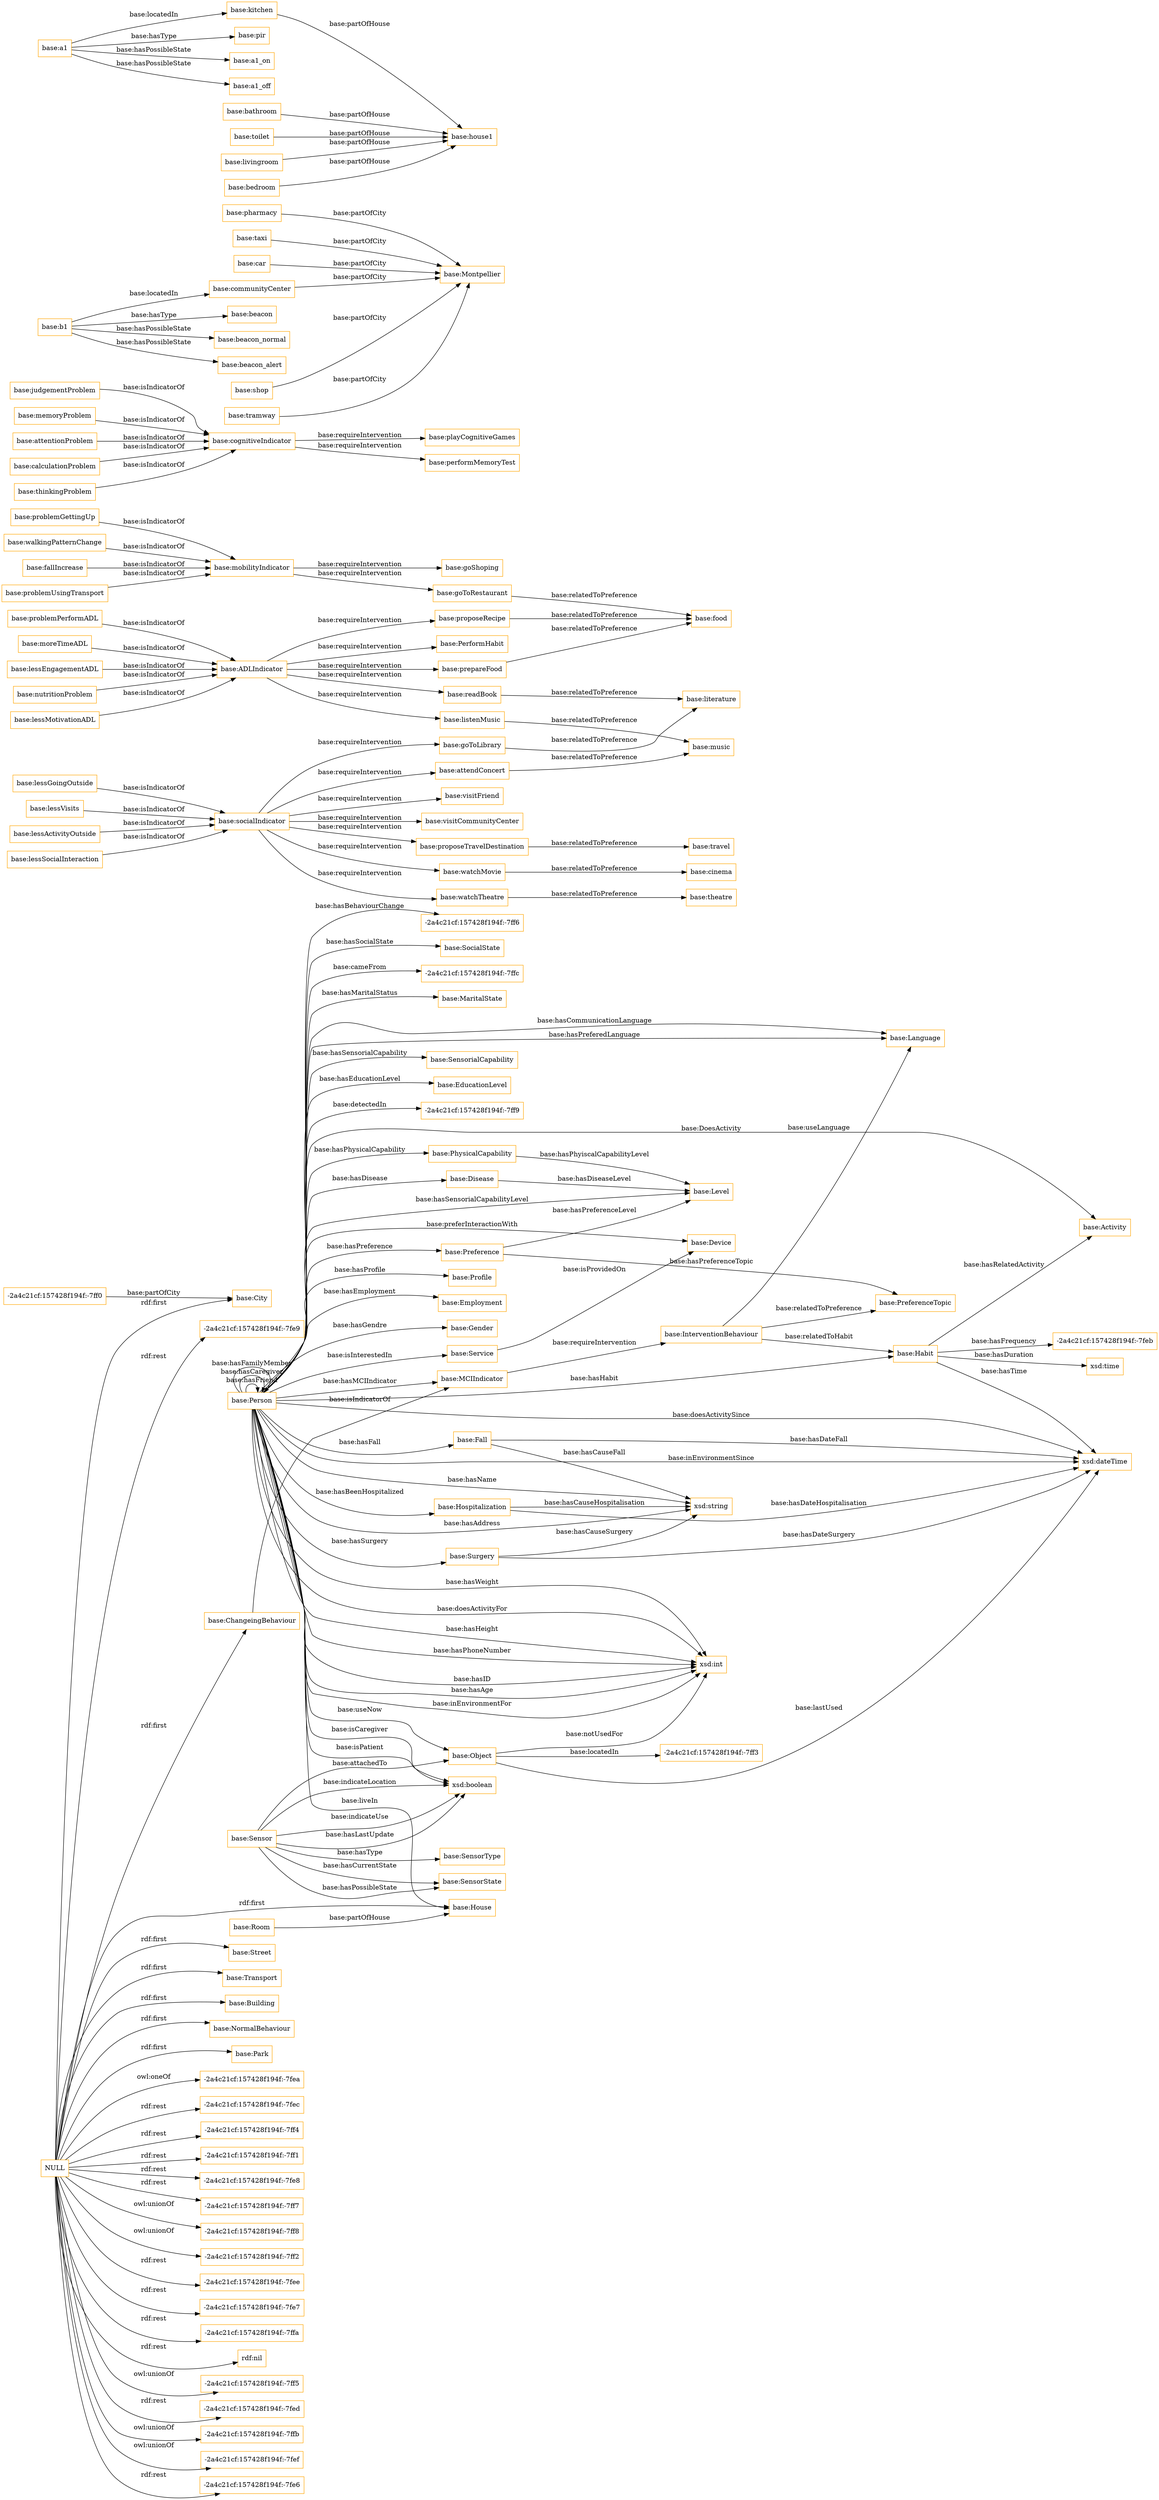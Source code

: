 digraph ar2dtool_diagram { 
rankdir=LR;
size="1501"
node [shape = rectangle, color="orange"]; "base:City" "base:InterventionBehaviour" "base:Device" "base:Service" "base:SensorType" "base:ChangeingBehaviour" "base:Sensor" "base:Profile" "base:PhysicalCapability" "base:Employment" "base:SensorState" "base:Street" "base:PreferenceTopic" "base:Gender" "base:Transport" "base:Habit" "-2a4c21cf:157428f194f:-7ff3" "-2a4c21cf:157428f194f:-7ff6" "base:Building" "base:Preference" "base:Disease" "base:MCIIndicator" "base:SocialState" "base:Room" "base:Level" "-2a4c21cf:157428f194f:-7ffc" "base:MaritalState" "base:NormalBehaviour" "base:Activity" "base:Hospitalization" "base:Fall" "base:Person" "base:Park" "-2a4c21cf:157428f194f:-7ff0" "base:Surgery" "base:House" "base:Language" "base:Object" "base:SensorialCapability" "base:EducationLevel" "-2a4c21cf:157428f194f:-7ff9" ; /*classes style*/
	"base:prepareFood" -> "base:food" [ label = "base:relatedToPreference" ];
	"base:judgementProblem" -> "base:cognitiveIndicator" [ label = "base:isIndicatorOf" ];
	"base:watchTheatre" -> "base:theatre" [ label = "base:relatedToPreference" ];
	"base:goToLibrary" -> "base:literature" [ label = "base:relatedToPreference" ];
	"base:pharmacy" -> "base:Montpellier" [ label = "base:partOfCity" ];
	"base:problemPerformADL" -> "base:ADLIndicator" [ label = "base:isIndicatorOf" ];
	"base:taxi" -> "base:Montpellier" [ label = "base:partOfCity" ];
	"base:readBook" -> "base:literature" [ label = "base:relatedToPreference" ];
	"base:mobilityIndicator" -> "base:goToRestaurant" [ label = "base:requireIntervention" ];
	"base:mobilityIndicator" -> "base:goShoping" [ label = "base:requireIntervention" ];
	"base:problemUsingTransport" -> "base:mobilityIndicator" [ label = "base:isIndicatorOf" ];
	"base:ADLIndicator" -> "base:readBook" [ label = "base:requireIntervention" ];
	"base:ADLIndicator" -> "base:proposeRecipe" [ label = "base:requireIntervention" ];
	"base:ADLIndicator" -> "base:prepareFood" [ label = "base:requireIntervention" ];
	"base:ADLIndicator" -> "base:listenMusic" [ label = "base:requireIntervention" ];
	"base:ADLIndicator" -> "base:PerformHabit" [ label = "base:requireIntervention" ];
	"base:lessSocialInteraction" -> "base:socialIndicator" [ label = "base:isIndicatorOf" ];
	"base:lessGoingOutside" -> "base:socialIndicator" [ label = "base:isIndicatorOf" ];
	"base:goToRestaurant" -> "base:food" [ label = "base:relatedToPreference" ];
	"base:moreTimeADL" -> "base:ADLIndicator" [ label = "base:isIndicatorOf" ];
	"base:cognitiveIndicator" -> "base:playCognitiveGames" [ label = "base:requireIntervention" ];
	"base:cognitiveIndicator" -> "base:performMemoryTest" [ label = "base:requireIntervention" ];
	"base:a1" -> "base:kitchen" [ label = "base:locatedIn" ];
	"base:a1" -> "base:pir" [ label = "base:hasType" ];
	"base:a1" -> "base:a1_on" [ label = "base:hasPossibleState" ];
	"base:a1" -> "base:a1_off" [ label = "base:hasPossibleState" ];
	"base:bathroom" -> "base:house1" [ label = "base:partOfHouse" ];
	"base:toilet" -> "base:house1" [ label = "base:partOfHouse" ];
	"base:proposeTravelDestination" -> "base:travel" [ label = "base:relatedToPreference" ];
	"base:car" -> "base:Montpellier" [ label = "base:partOfCity" ];
	"base:memoryProblem" -> "base:cognitiveIndicator" [ label = "base:isIndicatorOf" ];
	"base:problemGettingUp" -> "base:mobilityIndicator" [ label = "base:isIndicatorOf" ];
	"base:lessEngagementADL" -> "base:ADLIndicator" [ label = "base:isIndicatorOf" ];
	"base:kitchen" -> "base:house1" [ label = "base:partOfHouse" ];
	"NULL" -> "-2a4c21cf:157428f194f:-7fea" [ label = "owl:oneOf" ];
	"NULL" -> "-2a4c21cf:157428f194f:-7fec" [ label = "rdf:rest" ];
	"NULL" -> "base:City" [ label = "rdf:first" ];
	"NULL" -> "base:ChangeingBehaviour" [ label = "rdf:first" ];
	"NULL" -> "base:House" [ label = "rdf:first" ];
	"NULL" -> "-2a4c21cf:157428f194f:-7ff4" [ label = "rdf:rest" ];
	"NULL" -> "-2a4c21cf:157428f194f:-7ff1" [ label = "rdf:rest" ];
	"NULL" -> "-2a4c21cf:157428f194f:-7fe8" [ label = "rdf:rest" ];
	"NULL" -> "-2a4c21cf:157428f194f:-7ff7" [ label = "rdf:rest" ];
	"NULL" -> "-2a4c21cf:157428f194f:-7ff8" [ label = "owl:unionOf" ];
	"NULL" -> "base:Transport" [ label = "rdf:first" ];
	"NULL" -> "-2a4c21cf:157428f194f:-7ff2" [ label = "owl:unionOf" ];
	"NULL" -> "-2a4c21cf:157428f194f:-7fee" [ label = "rdf:rest" ];
	"NULL" -> "-2a4c21cf:157428f194f:-7fe7" [ label = "rdf:rest" ];
	"NULL" -> "-2a4c21cf:157428f194f:-7ffa" [ label = "rdf:rest" ];
	"NULL" -> "rdf:nil" [ label = "rdf:rest" ];
	"NULL" -> "-2a4c21cf:157428f194f:-7ff5" [ label = "owl:unionOf" ];
	"NULL" -> "-2a4c21cf:157428f194f:-7fed" [ label = "rdf:rest" ];
	"NULL" -> "-2a4c21cf:157428f194f:-7ffb" [ label = "owl:unionOf" ];
	"NULL" -> "-2a4c21cf:157428f194f:-7fef" [ label = "owl:unionOf" ];
	"NULL" -> "-2a4c21cf:157428f194f:-7fe6" [ label = "rdf:rest" ];
	"NULL" -> "base:Street" [ label = "rdf:first" ];
	"NULL" -> "base:NormalBehaviour" [ label = "rdf:first" ];
	"NULL" -> "-2a4c21cf:157428f194f:-7fe9" [ label = "rdf:rest" ];
	"NULL" -> "base:Park" [ label = "rdf:first" ];
	"NULL" -> "base:Building" [ label = "rdf:first" ];
	"base:livingroom" -> "base:house1" [ label = "base:partOfHouse" ];
	"base:socialIndicator" -> "base:watchTheatre" [ label = "base:requireIntervention" ];
	"base:socialIndicator" -> "base:watchMovie" [ label = "base:requireIntervention" ];
	"base:socialIndicator" -> "base:visitFriend" [ label = "base:requireIntervention" ];
	"base:socialIndicator" -> "base:visitCommunityCenter" [ label = "base:requireIntervention" ];
	"base:socialIndicator" -> "base:proposeTravelDestination" [ label = "base:requireIntervention" ];
	"base:socialIndicator" -> "base:goToLibrary" [ label = "base:requireIntervention" ];
	"base:socialIndicator" -> "base:attendConcert" [ label = "base:requireIntervention" ];
	"base:attentionProblem" -> "base:cognitiveIndicator" [ label = "base:isIndicatorOf" ];
	"base:lessVisits" -> "base:socialIndicator" [ label = "base:isIndicatorOf" ];
	"base:communityCenter" -> "base:Montpellier" [ label = "base:partOfCity" ];
	"base:proposeRecipe" -> "base:food" [ label = "base:relatedToPreference" ];
	"base:walkingPatternChange" -> "base:mobilityIndicator" [ label = "base:isIndicatorOf" ];
	"base:listenMusic" -> "base:music" [ label = "base:relatedToPreference" ];
	"base:bedroom" -> "base:house1" [ label = "base:partOfHouse" ];
	"base:lessActivityOutside" -> "base:socialIndicator" [ label = "base:isIndicatorOf" ];
	"base:fallIncrease" -> "base:mobilityIndicator" [ label = "base:isIndicatorOf" ];
	"base:nutritionProblem" -> "base:ADLIndicator" [ label = "base:isIndicatorOf" ];
	"base:watchMovie" -> "base:cinema" [ label = "base:relatedToPreference" ];
	"base:lessMotivationADL" -> "base:ADLIndicator" [ label = "base:isIndicatorOf" ];
	"base:shop" -> "base:Montpellier" [ label = "base:partOfCity" ];
	"base:calculationProblem" -> "base:cognitiveIndicator" [ label = "base:isIndicatorOf" ];
	"base:b1" -> "base:communityCenter" [ label = "base:locatedIn" ];
	"base:b1" -> "base:beacon" [ label = "base:hasType" ];
	"base:b1" -> "base:beacon_normal" [ label = "base:hasPossibleState" ];
	"base:b1" -> "base:beacon_alert" [ label = "base:hasPossibleState" ];
	"base:attendConcert" -> "base:music" [ label = "base:relatedToPreference" ];
	"base:thinkingProblem" -> "base:cognitiveIndicator" [ label = "base:isIndicatorOf" ];
	"base:tramway" -> "base:Montpellier" [ label = "base:partOfCity" ];
	"base:Person" -> "-2a4c21cf:157428f194f:-7ff6" [ label = "base:hasBehaviourChange" ];
	"base:Person" -> "base:MaritalState" [ label = "base:hasMaritalStatus" ];
	"base:Preference" -> "base:Level" [ label = "base:hasPreferenceLevel" ];
	"base:InterventionBehaviour" -> "base:Habit" [ label = "base:relatedToHabit" ];
	"base:Person" -> "xsd:boolean" [ label = "base:isCaregiver" ];
	"base:Person" -> "xsd:dateTime" [ label = "base:doesActivitySince" ];
	"base:Person" -> "xsd:int" [ label = "base:hasAge" ];
	"base:Sensor" -> "base:SensorType" [ label = "base:hasType" ];
	"base:Person" -> "base:Level" [ label = "base:hasSensorialCapabilityLevel" ];
	"base:Person" -> "base:Language" [ label = "base:hasPreferedLanguage" ];
	"base:Person" -> "xsd:int" [ label = "base:inEnvironmentFor" ];
	"base:Sensor" -> "xsd:boolean" [ label = "base:hasLastUpdate" ];
	"base:Person" -> "base:Preference" [ label = "base:hasPreference" ];
	"base:Habit" -> "xsd:dateTime" [ label = "base:hasTime" ];
	"base:Person" -> "base:Profile" [ label = "base:hasProfile" ];
	"base:Person" -> "base:Hospitalization" [ label = "base:hasBeenHospitalized" ];
	"base:Person" -> "base:Person" [ label = "base:hasFriend" ];
	"base:Person" -> "xsd:boolean" [ label = "base:isPatient" ];
	"base:Person" -> "xsd:int" [ label = "base:hasWeight" ];
	"base:Hospitalization" -> "xsd:string" [ label = "base:hasCauseHospitalisation" ];
	"base:Surgery" -> "xsd:dateTime" [ label = "base:hasDateSurgery" ];
	"base:Person" -> "base:Gender" [ label = "base:hasGendre" ];
	"base:Person" -> "xsd:int" [ label = "base:hasPhoneNumber" ];
	"base:Person" -> "xsd:int" [ label = "base:hasID" ];
	"base:Object" -> "-2a4c21cf:157428f194f:-7ff3" [ label = "base:locatedIn" ];
	"base:Person" -> "base:Employment" [ label = "base:hasEmployment" ];
	"base:Person" -> "base:Disease" [ label = "base:hasDisease" ];
	"base:Person" -> "base:MCIIndicator" [ label = "base:hasMCIIndicator" ];
	"base:Disease" -> "base:Level" [ label = "base:hasDiseaseLevel" ];
	"base:Person" -> "base:SensorialCapability" [ label = "base:hasSensorialCapability" ];
	"base:Person" -> "base:Habit" [ label = "base:hasHabit" ];
	"base:Person" -> "base:Service" [ label = "base:isInterestedIn" ];
	"base:Person" -> "base:Person" [ label = "base:hasCaregiver" ];
	"base:Sensor" -> "base:Object" [ label = "base:attachedTo" ];
	"base:Person" -> "base:Person" [ label = "base:hasFamilyMember" ];
	"base:Habit" -> "xsd:time" [ label = "base:hasDuration" ];
	"base:PhysicalCapability" -> "base:Level" [ label = "base:hasPhyiscalCapabilityLevel" ];
	"base:Surgery" -> "xsd:string" [ label = "base:hasCauseSurgery" ];
	"base:Sensor" -> "xsd:boolean" [ label = "base:indicateLocation" ];
	"base:Person" -> "base:Object" [ label = "base:useNow" ];
	"base:Person" -> "base:SocialState" [ label = "base:hasSocialState" ];
	"base:Person" -> "xsd:int" [ label = "base:doesActivityFor" ];
	"base:Object" -> "xsd:dateTime" [ label = "base:lastUsed" ];
	"base:Person" -> "base:House" [ label = "base:liveIn" ];
	"base:Person" -> "base:PhysicalCapability" [ label = "base:hasPhysicalCapability" ];
	"base:Person" -> "xsd:dateTime" [ label = "base:inEnvironmentSince" ];
	"base:Hospitalization" -> "xsd:dateTime" [ label = "base:hasDateHospitalisation" ];
	"-2a4c21cf:157428f194f:-7ff0" -> "base:City" [ label = "base:partOfCity" ];
	"base:Sensor" -> "base:SensorState" [ label = "base:hasCurrentState" ];
	"base:Fall" -> "xsd:string" [ label = "base:hasCauseFall" ];
	"base:Person" -> "xsd:string" [ label = "base:hasName" ];
	"base:Room" -> "base:House" [ label = "base:partOfHouse" ];
	"base:Sensor" -> "xsd:boolean" [ label = "base:indicateUse" ];
	"base:Habit" -> "base:Activity" [ label = "base:hasRelatedActivity" ];
	"base:Sensor" -> "base:SensorState" [ label = "base:hasPossibleState" ];
	"base:Person" -> "base:EducationLevel" [ label = "base:hasEducationLevel" ];
	"base:Person" -> "base:Surgery" [ label = "base:hasSurgery" ];
	"base:Object" -> "xsd:int" [ label = "base:notUsedFor" ];
	"base:Person" -> "-2a4c21cf:157428f194f:-7ff9" [ label = "base:detectedIn" ];
	"base:Service" -> "base:Device" [ label = "base:isProvidedOn" ];
	"base:Habit" -> "-2a4c21cf:157428f194f:-7feb" [ label = "base:hasFrequency" ];
	"base:Preference" -> "base:PreferenceTopic" [ label = "base:hasPreferenceTopic" ];
	"base:MCIIndicator" -> "base:InterventionBehaviour" [ label = "base:requireIntervention" ];
	"base:InterventionBehaviour" -> "base:Language" [ label = "base:useLanguage" ];
	"base:Person" -> "base:Fall" [ label = "base:hasFall" ];
	"base:Person" -> "xsd:string" [ label = "base:hasAddress" ];
	"base:Person" -> "-2a4c21cf:157428f194f:-7ffc" [ label = "base:cameFrom" ];
	"base:Person" -> "base:Device" [ label = "base:preferInteractionWith" ];
	"base:Fall" -> "xsd:dateTime" [ label = "base:hasDateFall" ];
	"base:Person" -> "xsd:int" [ label = "base:hasHeight" ];
	"base:ChangeingBehaviour" -> "base:MCIIndicator" [ label = "base:isIndicatorOf" ];
	"base:InterventionBehaviour" -> "base:PreferenceTopic" [ label = "base:relatedToPreference" ];
	"base:Person" -> "base:Activity" [ label = "base:DoesActivity" ];
	"base:Person" -> "base:Language" [ label = "base:hasCommunicationLanguage" ];

}
